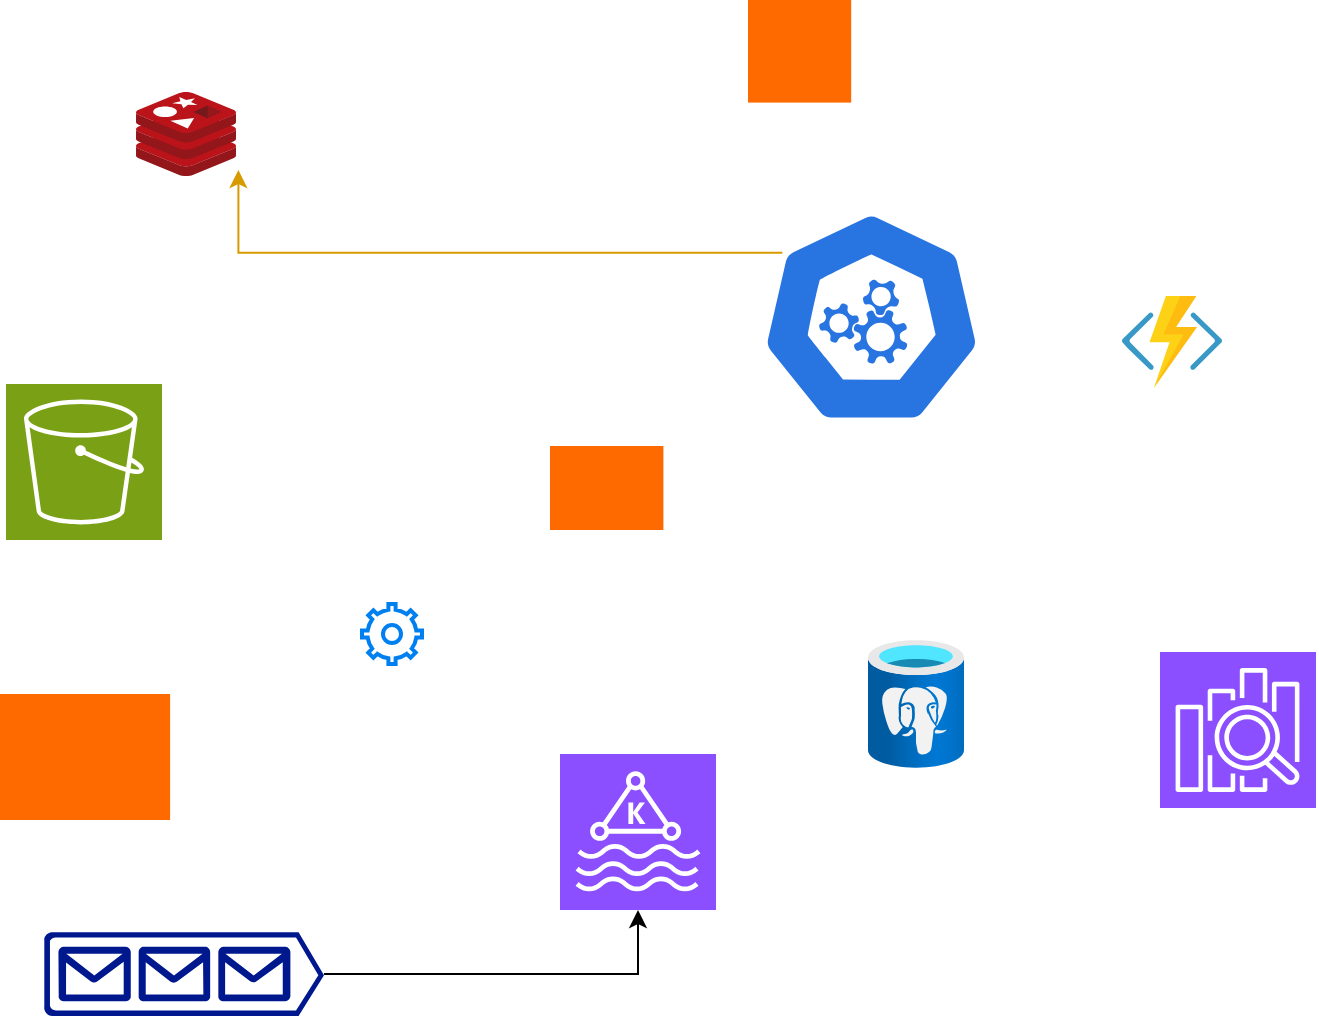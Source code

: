 <mxfile version="27.0.9" pages="2">
  <diagram name="High Level Design" id="NTngFSYt8qD0oVbdoCS8">
    <mxGraphModel dx="1028" dy="611" grid="1" gridSize="1" guides="1" tooltips="1" connect="1" arrows="1" fold="1" page="1" pageScale="1" pageWidth="850" pageHeight="1100" math="0" shadow="0">
      <root>
        <mxCell id="0" />
        <mxCell id="1" parent="0" />
        <mxCell id="7l4jSjIj5Za7ZUljol7G-1" value="" style="aspect=fixed;sketch=0;html=1;dashed=0;whitespace=wrap;verticalLabelPosition=bottom;verticalAlign=top;fillColor=#2875E2;strokeColor=#ffffff;points=[[0.005,0.63,0],[0.1,0.2,0],[0.9,0.2,0],[0.5,0,0],[0.995,0.63,0],[0.72,0.99,0],[0.5,1,0],[0.28,0.99,0]];shape=mxgraph.kubernetes.icon2;prIcon=api" parent="1" vertex="1">
          <mxGeometry x="502" y="269" width="111.45" height="107" as="geometry" />
        </mxCell>
        <mxCell id="7l4jSjIj5Za7ZUljol7G-2" value="" style="image;sketch=0;aspect=fixed;html=1;points=[];align=center;fontSize=12;image=img/lib/mscae/Cache_Redis_Product.svg;" parent="1" vertex="1">
          <mxGeometry x="190" y="210" width="50" height="42" as="geometry" />
        </mxCell>
        <mxCell id="7l4jSjIj5Za7ZUljol7G-3" style="edgeStyle=orthogonalEdgeStyle;rounded=0;orthogonalLoop=1;jettySize=auto;html=1;exitX=0.1;exitY=0.2;exitDx=0;exitDy=0;exitPerimeter=0;entryX=1.024;entryY=0.952;entryDx=0;entryDy=0;entryPerimeter=0;fillColor=#ffe6cc;strokeColor=#d79b00;" parent="1" source="7l4jSjIj5Za7ZUljol7G-1" target="7l4jSjIj5Za7ZUljol7G-2" edge="1">
          <mxGeometry relative="1" as="geometry" />
        </mxCell>
        <mxCell id="7l4jSjIj5Za7ZUljol7G-4" value="&lt;div&gt;&lt;br&gt;&lt;/div&gt;" style="text;strokeColor=none;align=center;fillColor=none;html=1;verticalAlign=middle;whiteSpace=wrap;rounded=0;" parent="1" vertex="1">
          <mxGeometry x="395" y="345" width="60" height="30" as="geometry" />
        </mxCell>
        <mxCell id="7l4jSjIj5Za7ZUljol7G-5" value="" style="points=[];aspect=fixed;html=1;align=center;shadow=0;dashed=0;fillColor=#FF6A00;strokeColor=none;shape=mxgraph.alibaba_cloud.fc_function_compute;" parent="1" vertex="1">
          <mxGeometry x="496" y="164" width="51.6" height="51.3" as="geometry" />
        </mxCell>
        <mxCell id="7l4jSjIj5Za7ZUljol7G-6" value="" style="image;sketch=0;aspect=fixed;html=1;points=[];align=center;fontSize=12;image=img/lib/mscae/Functions.svg;" parent="1" vertex="1">
          <mxGeometry x="683" y="312" width="50" height="46" as="geometry" />
        </mxCell>
        <mxCell id="7l4jSjIj5Za7ZUljol7G-7" value="" style="html=1;verticalLabelPosition=bottom;align=center;labelBackgroundColor=#ffffff;verticalAlign=top;strokeWidth=2;strokeColor=#0080F0;shadow=0;dashed=0;shape=mxgraph.ios7.icons.settings;" parent="1" vertex="1">
          <mxGeometry x="303" y="466" width="30" height="30" as="geometry" />
        </mxCell>
        <mxCell id="7l4jSjIj5Za7ZUljol7G-8" value="" style="image;aspect=fixed;html=1;points=[];align=center;fontSize=12;image=img/lib/azure2/databases/Azure_Database_PostgreSQL_Server.svg;" parent="1" vertex="1">
          <mxGeometry x="556" y="484" width="48" height="64" as="geometry" />
        </mxCell>
        <mxCell id="7l4jSjIj5Za7ZUljol7G-14" value="" style="edgeStyle=orthogonalEdgeStyle;rounded=0;orthogonalLoop=1;jettySize=auto;html=1;" parent="1" source="7l4jSjIj5Za7ZUljol7G-9" target="7l4jSjIj5Za7ZUljol7G-12" edge="1">
          <mxGeometry relative="1" as="geometry" />
        </mxCell>
        <mxCell id="7l4jSjIj5Za7ZUljol7G-9" value="" style="sketch=0;aspect=fixed;pointerEvents=1;shadow=0;dashed=0;html=1;strokeColor=none;labelPosition=center;verticalLabelPosition=bottom;verticalAlign=top;align=center;fillColor=#00188D;shape=mxgraph.azure.queue_generic" parent="1" vertex="1">
          <mxGeometry x="144" y="630" width="140" height="42" as="geometry" />
        </mxCell>
        <mxCell id="7l4jSjIj5Za7ZUljol7G-10" value="" style="sketch=0;points=[[0,0,0],[0.25,0,0],[0.5,0,0],[0.75,0,0],[1,0,0],[0,1,0],[0.25,1,0],[0.5,1,0],[0.75,1,0],[1,1,0],[0,0.25,0],[0,0.5,0],[0,0.75,0],[1,0.25,0],[1,0.5,0],[1,0.75,0]];outlineConnect=0;fontColor=#232F3E;fillColor=#7AA116;strokeColor=#ffffff;dashed=0;verticalLabelPosition=bottom;verticalAlign=top;align=center;html=1;fontSize=12;fontStyle=0;aspect=fixed;shape=mxgraph.aws4.resourceIcon;resIcon=mxgraph.aws4.s3;" parent="1" vertex="1">
          <mxGeometry x="125" y="356" width="78" height="78" as="geometry" />
        </mxCell>
        <mxCell id="7l4jSjIj5Za7ZUljol7G-11" value="" style="points=[];aspect=fixed;html=1;align=center;shadow=0;dashed=0;fillColor=#FF6A00;strokeColor=none;shape=mxgraph.alibaba_cloud.kafka;" parent="1" vertex="1">
          <mxGeometry x="397" y="387" width="56.7" height="42" as="geometry" />
        </mxCell>
        <mxCell id="7l4jSjIj5Za7ZUljol7G-12" value="" style="sketch=0;points=[[0,0,0],[0.25,0,0],[0.5,0,0],[0.75,0,0],[1,0,0],[0,1,0],[0.25,1,0],[0.5,1,0],[0.75,1,0],[1,1,0],[0,0.25,0],[0,0.5,0],[0,0.75,0],[1,0.25,0],[1,0.5,0],[1,0.75,0]];outlineConnect=0;fontColor=#232F3E;fillColor=#8C4FFF;strokeColor=#ffffff;dashed=0;verticalLabelPosition=bottom;verticalAlign=top;align=center;html=1;fontSize=12;fontStyle=0;aspect=fixed;shape=mxgraph.aws4.resourceIcon;resIcon=mxgraph.aws4.managed_streaming_for_kafka;" parent="1" vertex="1">
          <mxGeometry x="402" y="541" width="78" height="78" as="geometry" />
        </mxCell>
        <mxCell id="7l4jSjIj5Za7ZUljol7G-15" value="" style="points=[];aspect=fixed;html=1;align=center;shadow=0;dashed=0;fillColor=#FF6A00;strokeColor=none;shape=mxgraph.alibaba_cloud.kafka;" parent="1" vertex="1">
          <mxGeometry x="122" y="511" width="85.05" height="63" as="geometry" />
        </mxCell>
        <mxCell id="7l4jSjIj5Za7ZUljol7G-16" value="" style="sketch=0;points=[[0,0,0],[0.25,0,0],[0.5,0,0],[0.75,0,0],[1,0,0],[0,1,0],[0.25,1,0],[0.5,1,0],[0.75,1,0],[1,1,0],[0,0.25,0],[0,0.5,0],[0,0.75,0],[1,0.25,0],[1,0.5,0],[1,0.75,0]];outlineConnect=0;fontColor=#232F3E;fillColor=#8C4FFF;strokeColor=#ffffff;dashed=0;verticalLabelPosition=bottom;verticalAlign=top;align=center;html=1;fontSize=12;fontStyle=0;aspect=fixed;shape=mxgraph.aws4.resourceIcon;resIcon=mxgraph.aws4.elasticsearch_service;" parent="1" vertex="1">
          <mxGeometry x="702" y="490" width="78" height="78" as="geometry" />
        </mxCell>
      </root>
    </mxGraphModel>
  </diagram>
  <diagram id="0gmaSngShdNV9hL5PNB7" name="Page-2">
    <mxGraphModel dx="1028" dy="611" grid="1" gridSize="10" guides="1" tooltips="1" connect="1" arrows="1" fold="1" page="1" pageScale="1" pageWidth="850" pageHeight="1100" math="0" shadow="0">
      <root>
        <mxCell id="0" />
        <mxCell id="1" parent="0" />
      </root>
    </mxGraphModel>
  </diagram>
</mxfile>
